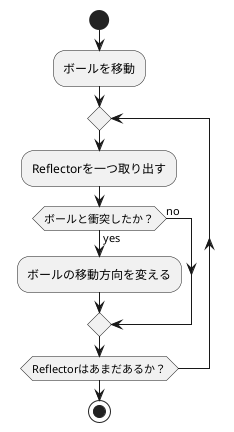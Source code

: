 @startuml
start
:ボールを移動;

repeat
  :Reflectorを一つ取り出す;
  if (ボールと衝突したか？) then (yes)
    :ボールの移動方向を変える;
  else (no)
  endif
repeat while (Reflectorはあまだあるか？)

stop
@enduml
